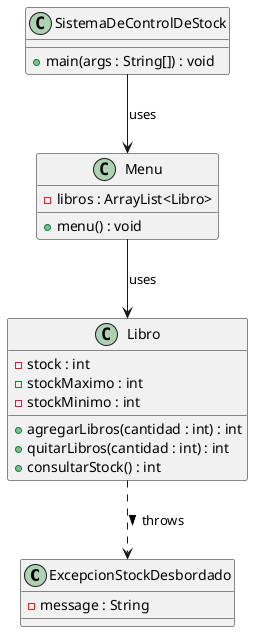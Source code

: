 @startuml

class ExcepcionStockDesbordado {
    - message : String
}

class Libro {
    - stock : int
    - stockMaximo : int
    - stockMinimo : int
    + agregarLibros(cantidad : int) : int
    + quitarLibros(cantidad : int) : int
    + consultarStock() : int
}

class Menu {
    - libros : ArrayList<Libro>
    + menu() : void
}

class SistemaDeControlDeStock {
    + main(args : String[]) : void
}

Libro ..> ExcepcionStockDesbordado : throws >
Menu --> Libro : uses
SistemaDeControlDeStock --> Menu : uses

@enduml

